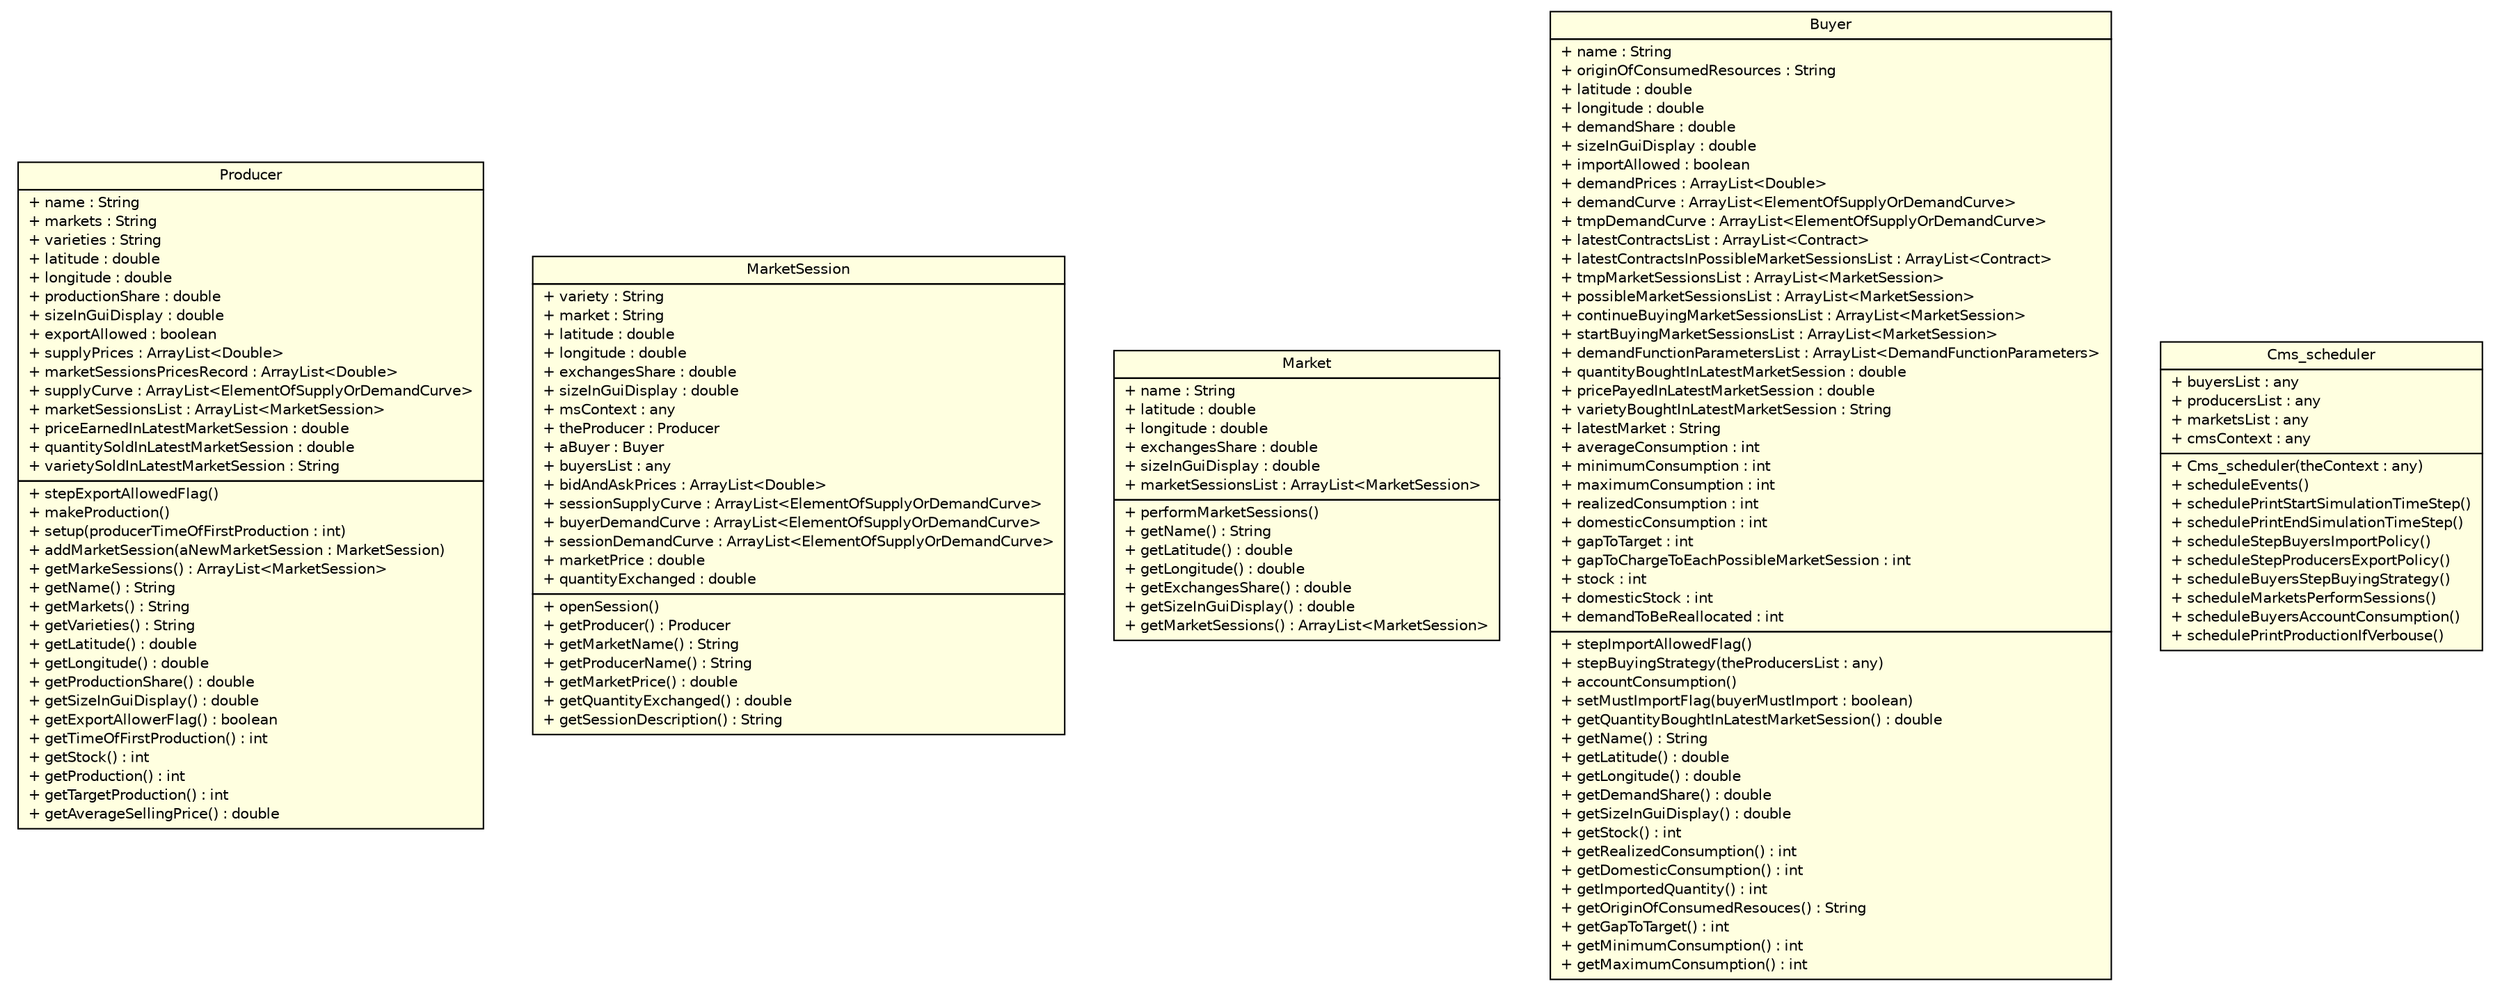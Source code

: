 #!/usr/local/bin/dot
#
# Class diagram 
# Generated by UMLGraph version R5_7_2-32-g40b5a6 (http://www.spinellis.gr/umlgraph/)
#

digraph G {
	edge [fontname="Helvetica",fontsize=10,labelfontname="Helvetica",labelfontsize=10];
	node [fontname="Helvetica",fontsize=10,shape=plaintext];
	nodesep=0.25;
	ranksep=0.5;
	// cms.agents.Producer
	c0 [label=<<table title="cms.agents.Producer" border="0" cellborder="1" cellspacing="0" cellpadding="2" port="p" bgcolor="lightyellow">
		<tr><td><table border="0" cellspacing="0" cellpadding="1">
<tr><td align="center" balign="center"> Producer </td></tr>
		</table></td></tr>
		<tr><td><table border="0" cellspacing="0" cellpadding="1">
<tr><td align="left" balign="left"> + name : String </td></tr>
<tr><td align="left" balign="left"> + markets : String </td></tr>
<tr><td align="left" balign="left"> + varieties : String </td></tr>
<tr><td align="left" balign="left"> + latitude : double </td></tr>
<tr><td align="left" balign="left"> + longitude : double </td></tr>
<tr><td align="left" balign="left"> + productionShare : double </td></tr>
<tr><td align="left" balign="left"> + sizeInGuiDisplay : double </td></tr>
<tr><td align="left" balign="left"> + exportAllowed : boolean </td></tr>
<tr><td align="left" balign="left"> + supplyPrices : ArrayList&lt;Double&gt; </td></tr>
<tr><td align="left" balign="left"> + marketSessionsPricesRecord : ArrayList&lt;Double&gt; </td></tr>
<tr><td align="left" balign="left"> + supplyCurve : ArrayList&lt;ElementOfSupplyOrDemandCurve&gt; </td></tr>
<tr><td align="left" balign="left"> + marketSessionsList : ArrayList&lt;MarketSession&gt; </td></tr>
<tr><td align="left" balign="left"> + priceEarnedInLatestMarketSession : double </td></tr>
<tr><td align="left" balign="left"> + quantitySoldInLatestMarketSession : double </td></tr>
<tr><td align="left" balign="left"> + varietySoldInLatestMarketSession : String </td></tr>
		</table></td></tr>
		<tr><td><table border="0" cellspacing="0" cellpadding="1">
<tr><td align="left" balign="left"> + stepExportAllowedFlag() </td></tr>
<tr><td align="left" balign="left"> + makeProduction() </td></tr>
<tr><td align="left" balign="left"> + setup(producerTimeOfFirstProduction : int) </td></tr>
<tr><td align="left" balign="left"> + addMarketSession(aNewMarketSession : MarketSession) </td></tr>
<tr><td align="left" balign="left"> + getMarkeSessions() : ArrayList&lt;MarketSession&gt; </td></tr>
<tr><td align="left" balign="left"> + getName() : String </td></tr>
<tr><td align="left" balign="left"> + getMarkets() : String </td></tr>
<tr><td align="left" balign="left"> + getVarieties() : String </td></tr>
<tr><td align="left" balign="left"> + getLatitude() : double </td></tr>
<tr><td align="left" balign="left"> + getLongitude() : double </td></tr>
<tr><td align="left" balign="left"> + getProductionShare() : double </td></tr>
<tr><td align="left" balign="left"> + getSizeInGuiDisplay() : double </td></tr>
<tr><td align="left" balign="left"> + getExportAllowerFlag() : boolean </td></tr>
<tr><td align="left" balign="left"> + getTimeOfFirstProduction() : int </td></tr>
<tr><td align="left" balign="left"> + getStock() : int </td></tr>
<tr><td align="left" balign="left"> + getProduction() : int </td></tr>
<tr><td align="left" balign="left"> + getTargetProduction() : int </td></tr>
<tr><td align="left" balign="left"> + getAverageSellingPrice() : double </td></tr>
		</table></td></tr>
		</table>>, URL="null", fontname="Helvetica", fontcolor="black", fontsize=10.0];
	// cms.agents.MarketSession
	c1 [label=<<table title="cms.agents.MarketSession" border="0" cellborder="1" cellspacing="0" cellpadding="2" port="p" bgcolor="lightyellow">
		<tr><td><table border="0" cellspacing="0" cellpadding="1">
<tr><td align="center" balign="center"> MarketSession </td></tr>
		</table></td></tr>
		<tr><td><table border="0" cellspacing="0" cellpadding="1">
<tr><td align="left" balign="left"> + variety : String </td></tr>
<tr><td align="left" balign="left"> + market : String </td></tr>
<tr><td align="left" balign="left"> + latitude : double </td></tr>
<tr><td align="left" balign="left"> + longitude : double </td></tr>
<tr><td align="left" balign="left"> + exchangesShare : double </td></tr>
<tr><td align="left" balign="left"> + sizeInGuiDisplay : double </td></tr>
<tr><td align="left" balign="left"> + msContext : any </td></tr>
<tr><td align="left" balign="left"> + theProducer : Producer </td></tr>
<tr><td align="left" balign="left"> + aBuyer : Buyer </td></tr>
<tr><td align="left" balign="left"> + buyersList : any </td></tr>
<tr><td align="left" balign="left"> + bidAndAskPrices : ArrayList&lt;Double&gt; </td></tr>
<tr><td align="left" balign="left"> + sessionSupplyCurve : ArrayList&lt;ElementOfSupplyOrDemandCurve&gt; </td></tr>
<tr><td align="left" balign="left"> + buyerDemandCurve : ArrayList&lt;ElementOfSupplyOrDemandCurve&gt; </td></tr>
<tr><td align="left" balign="left"> + sessionDemandCurve : ArrayList&lt;ElementOfSupplyOrDemandCurve&gt; </td></tr>
<tr><td align="left" balign="left"> + marketPrice : double </td></tr>
<tr><td align="left" balign="left"> + quantityExchanged : double </td></tr>
		</table></td></tr>
		<tr><td><table border="0" cellspacing="0" cellpadding="1">
<tr><td align="left" balign="left"> + openSession() </td></tr>
<tr><td align="left" balign="left"> + getProducer() : Producer </td></tr>
<tr><td align="left" balign="left"> + getMarketName() : String </td></tr>
<tr><td align="left" balign="left"> + getProducerName() : String </td></tr>
<tr><td align="left" balign="left"> + getMarketPrice() : double </td></tr>
<tr><td align="left" balign="left"> + getQuantityExchanged() : double </td></tr>
<tr><td align="left" balign="left"> + getSessionDescription() : String </td></tr>
		</table></td></tr>
		</table>>, URL="null", fontname="Helvetica", fontcolor="black", fontsize=10.0];
	// cms.agents.Market
	c2 [label=<<table title="cms.agents.Market" border="0" cellborder="1" cellspacing="0" cellpadding="2" port="p" bgcolor="lightyellow">
		<tr><td><table border="0" cellspacing="0" cellpadding="1">
<tr><td align="center" balign="center"> Market </td></tr>
		</table></td></tr>
		<tr><td><table border="0" cellspacing="0" cellpadding="1">
<tr><td align="left" balign="left"> + name : String </td></tr>
<tr><td align="left" balign="left"> + latitude : double </td></tr>
<tr><td align="left" balign="left"> + longitude : double </td></tr>
<tr><td align="left" balign="left"> + exchangesShare : double </td></tr>
<tr><td align="left" balign="left"> + sizeInGuiDisplay : double </td></tr>
<tr><td align="left" balign="left"> + marketSessionsList : ArrayList&lt;MarketSession&gt; </td></tr>
		</table></td></tr>
		<tr><td><table border="0" cellspacing="0" cellpadding="1">
<tr><td align="left" balign="left"> + performMarketSessions() </td></tr>
<tr><td align="left" balign="left"> + getName() : String </td></tr>
<tr><td align="left" balign="left"> + getLatitude() : double </td></tr>
<tr><td align="left" balign="left"> + getLongitude() : double </td></tr>
<tr><td align="left" balign="left"> + getExchangesShare() : double </td></tr>
<tr><td align="left" balign="left"> + getSizeInGuiDisplay() : double </td></tr>
<tr><td align="left" balign="left"> + getMarketSessions() : ArrayList&lt;MarketSession&gt; </td></tr>
		</table></td></tr>
		</table>>, URL="null", fontname="Helvetica", fontcolor="black", fontsize=10.0];
	// cms.agents.Buyer
	c3 [label=<<table title="cms.agents.Buyer" border="0" cellborder="1" cellspacing="0" cellpadding="2" port="p" bgcolor="lightyellow">
		<tr><td><table border="0" cellspacing="0" cellpadding="1">
<tr><td align="center" balign="center"> Buyer </td></tr>
		</table></td></tr>
		<tr><td><table border="0" cellspacing="0" cellpadding="1">
<tr><td align="left" balign="left"> + name : String </td></tr>
<tr><td align="left" balign="left"> + originOfConsumedResources : String </td></tr>
<tr><td align="left" balign="left"> + latitude : double </td></tr>
<tr><td align="left" balign="left"> + longitude : double </td></tr>
<tr><td align="left" balign="left"> + demandShare : double </td></tr>
<tr><td align="left" balign="left"> + sizeInGuiDisplay : double </td></tr>
<tr><td align="left" balign="left"> + importAllowed : boolean </td></tr>
<tr><td align="left" balign="left"> + demandPrices : ArrayList&lt;Double&gt; </td></tr>
<tr><td align="left" balign="left"> + demandCurve : ArrayList&lt;ElementOfSupplyOrDemandCurve&gt; </td></tr>
<tr><td align="left" balign="left"> + tmpDemandCurve : ArrayList&lt;ElementOfSupplyOrDemandCurve&gt; </td></tr>
<tr><td align="left" balign="left"> + latestContractsList : ArrayList&lt;Contract&gt; </td></tr>
<tr><td align="left" balign="left"> + latestContractsInPossibleMarketSessionsList : ArrayList&lt;Contract&gt; </td></tr>
<tr><td align="left" balign="left"> + tmpMarketSessionsList : ArrayList&lt;MarketSession&gt; </td></tr>
<tr><td align="left" balign="left"> + possibleMarketSessionsList : ArrayList&lt;MarketSession&gt; </td></tr>
<tr><td align="left" balign="left"> + continueBuyingMarketSessionsList : ArrayList&lt;MarketSession&gt; </td></tr>
<tr><td align="left" balign="left"> + startBuyingMarketSessionsList : ArrayList&lt;MarketSession&gt; </td></tr>
<tr><td align="left" balign="left"> + demandFunctionParametersList : ArrayList&lt;DemandFunctionParameters&gt; </td></tr>
<tr><td align="left" balign="left"> + quantityBoughtInLatestMarketSession : double </td></tr>
<tr><td align="left" balign="left"> + pricePayedInLatestMarketSession : double </td></tr>
<tr><td align="left" balign="left"> + varietyBoughtInLatestMarketSession : String </td></tr>
<tr><td align="left" balign="left"> + latestMarket : String </td></tr>
<tr><td align="left" balign="left"> + averageConsumption : int </td></tr>
<tr><td align="left" balign="left"> + minimumConsumption : int </td></tr>
<tr><td align="left" balign="left"> + maximumConsumption : int </td></tr>
<tr><td align="left" balign="left"> + realizedConsumption : int </td></tr>
<tr><td align="left" balign="left"> + domesticConsumption : int </td></tr>
<tr><td align="left" balign="left"> + gapToTarget : int </td></tr>
<tr><td align="left" balign="left"> + gapToChargeToEachPossibleMarketSession : int </td></tr>
<tr><td align="left" balign="left"> + stock : int </td></tr>
<tr><td align="left" balign="left"> + domesticStock : int </td></tr>
<tr><td align="left" balign="left"> + demandToBeReallocated : int </td></tr>
		</table></td></tr>
		<tr><td><table border="0" cellspacing="0" cellpadding="1">
<tr><td align="left" balign="left"> + stepImportAllowedFlag() </td></tr>
<tr><td align="left" balign="left"> + stepBuyingStrategy(theProducersList : any) </td></tr>
<tr><td align="left" balign="left"> + accountConsumption() </td></tr>
<tr><td align="left" balign="left"> + setMustImportFlag(buyerMustImport : boolean) </td></tr>
<tr><td align="left" balign="left"> + getQuantityBoughtInLatestMarketSession() : double </td></tr>
<tr><td align="left" balign="left"> + getName() : String </td></tr>
<tr><td align="left" balign="left"> + getLatitude() : double </td></tr>
<tr><td align="left" balign="left"> + getLongitude() : double </td></tr>
<tr><td align="left" balign="left"> + getDemandShare() : double </td></tr>
<tr><td align="left" balign="left"> + getSizeInGuiDisplay() : double </td></tr>
<tr><td align="left" balign="left"> + getStock() : int </td></tr>
<tr><td align="left" balign="left"> + getRealizedConsumption() : int </td></tr>
<tr><td align="left" balign="left"> + getDomesticConsumption() : int </td></tr>
<tr><td align="left" balign="left"> + getImportedQuantity() : int </td></tr>
<tr><td align="left" balign="left"> + getOriginOfConsumedResouces() : String </td></tr>
<tr><td align="left" balign="left"> + getGapToTarget() : int </td></tr>
<tr><td align="left" balign="left"> + getMinimumConsumption() : int </td></tr>
<tr><td align="left" balign="left"> + getMaximumConsumption() : int </td></tr>
		</table></td></tr>
		</table>>, URL="null", fontname="Helvetica", fontcolor="black", fontsize=10.0];
	// cms.dynamics.Cms_scheduler
	c4 [label=<<table title="cms.dynamics.Cms_scheduler" border="0" cellborder="1" cellspacing="0" cellpadding="2" port="p" bgcolor="lightyellow">
		<tr><td><table border="0" cellspacing="0" cellpadding="1">
<tr><td align="center" balign="center"> Cms_scheduler </td></tr>
		</table></td></tr>
		<tr><td><table border="0" cellspacing="0" cellpadding="1">
<tr><td align="left" balign="left"> + buyersList : any </td></tr>
<tr><td align="left" balign="left"> + producersList : any </td></tr>
<tr><td align="left" balign="left"> + marketsList : any </td></tr>
<tr><td align="left" balign="left"> + cmsContext : any </td></tr>
		</table></td></tr>
		<tr><td><table border="0" cellspacing="0" cellpadding="1">
<tr><td align="left" balign="left"> + Cms_scheduler(theContext : any) </td></tr>
<tr><td align="left" balign="left"> + scheduleEvents() </td></tr>
<tr><td align="left" balign="left"> + schedulePrintStartSimulationTimeStep() </td></tr>
<tr><td align="left" balign="left"> + schedulePrintEndSimulationTimeStep() </td></tr>
<tr><td align="left" balign="left"> + scheduleStepBuyersImportPolicy() </td></tr>
<tr><td align="left" balign="left"> + scheduleStepProducersExportPolicy() </td></tr>
<tr><td align="left" balign="left"> + scheduleBuyersStepBuyingStrategy() </td></tr>
<tr><td align="left" balign="left"> + scheduleMarketsPerformSessions() </td></tr>
<tr><td align="left" balign="left"> + scheduleBuyersAccountConsumption() </td></tr>
<tr><td align="left" balign="left"> + schedulePrintProductionIfVerbouse() </td></tr>
		</table></td></tr>
		</table>>, URL="null", fontname="Helvetica", fontcolor="black", fontsize=10.0];
}

